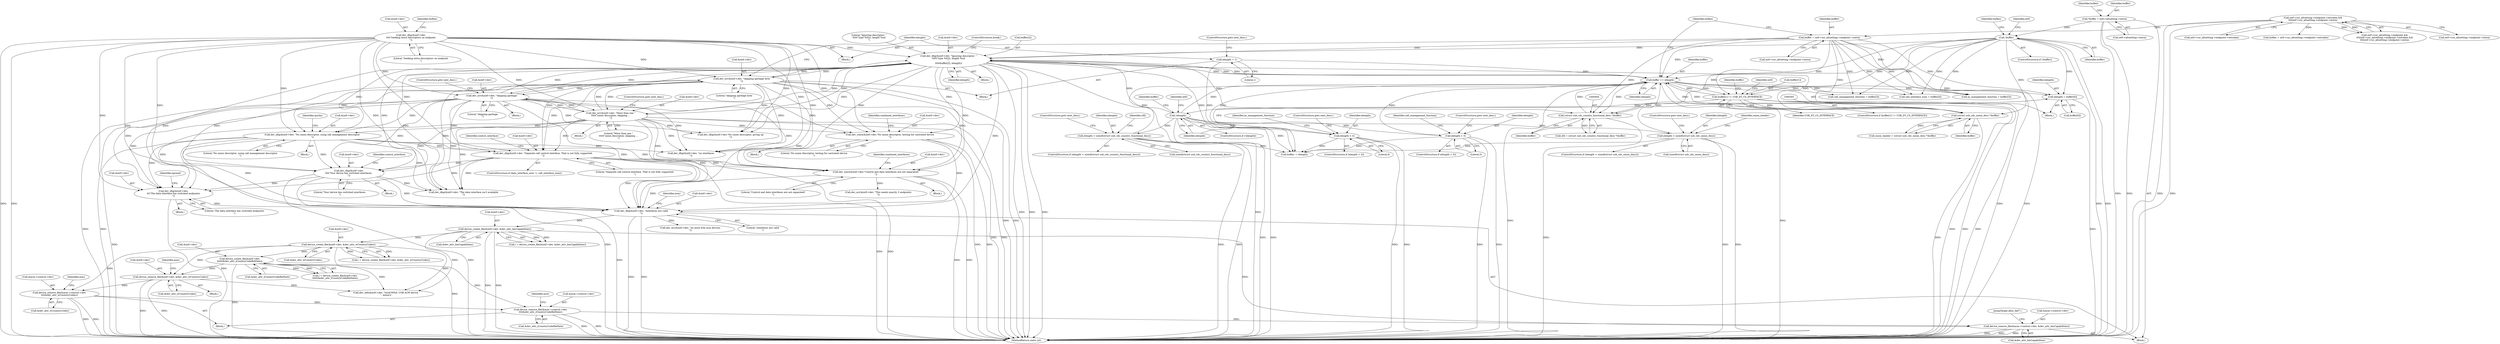 digraph "0_linux_8835ba4a39cf53f705417b3b3a94eb067673f2c9@API" {
"1001529" [label="(Call,device_remove_file(&acm->control->dev,\n\t\t\t\t&dev_attr_iCountryCodeRelDate))"];
"1001520" [label="(Call,device_remove_file(&acm->control->dev,\n\t\t\t\t&dev_attr_wCountryCodes))"];
"1001370" [label="(Call,device_remove_file(&intf->dev, &dev_attr_wCountryCodes))"];
"1001358" [label="(Call,device_create_file(&intf->dev,\n\t\t\t\t\t\t&dev_attr_iCountryCodeRelDate))"];
"1001329" [label="(Call,device_create_file(&intf->dev, &dev_attr_wCountryCodes))"];
"1001264" [label="(Call,device_create_file(&intf->dev, &dev_attr_bmCapabilities))"];
"1000811" [label="(Call,dev_dbg(&intf->dev, \"interfaces are valid\n\"))"];
"1000293" [label="(Call,dev_dbg(&intf->dev,\n\t\t\t\t\"Seeking extra descriptors on endpoint\n\"))"];
"1000342" [label="(Call,dev_err(&intf->dev, \"skipping garbage byte\n\"))"];
"1000439" [label="(Call,dev_dbg(&intf->dev, \"Ignoring descriptor: \"\n\t\t\t\t\t\"type %02x, length %ud\n\",\n\t\t\t\t\tbuffer[2], elength))"];
"1000359" [label="(Call,dev_err(&intf->dev, \"skipping garbage\n\"))"];
"1000381" [label="(Call,dev_err(&intf->dev, \"More than one \"\n\t\t\t\t\t\"union descriptor, skipping ...\n\"))"];
"1000454" [label="(Call,buffer += elength)"];
"1000348" [label="(Call,elength = 1)"];
"1000396" [label="(Call,elength < sizeof(struct usb_cdc_country_functional_desc))"];
"1000339" [label="(Call,!elength)"];
"1000333" [label="(Call,elength = buffer[0])"];
"1000308" [label="(Call,buffer = intf->cur_altsetting->endpoint->extra)"];
"1000277" [label="(Call,intf->cur_altsetting->endpoint->extralen &&\n\t\t\t\tintf->cur_altsetting->endpoint->extra)"];
"1000254" [label="(Call,!buffer)"];
"1000132" [label="(Call,*buffer = intf->altsetting->extra)"];
"1000411" [label="(Call,elength < 4)"];
"1000423" [label="(Call,elength < 5)"];
"1000373" [label="(Call,elength < sizeof(struct usb_cdc_union_desc))"];
"1000403" [label="(Call,(struct usb_cdc_country_functional_desc *)buffer)"];
"1000353" [label="(Call,buffer[1] != USB_DT_CS_INTERFACE)"];
"1000390" [label="(Call,(struct usb_cdc_union_desc *)buffer)"];
"1000801" [label="(Call,dev_dbg(&intf->dev,\n\t\t\t\"The data interface has switched endpoints\n\"))"];
"1000466" [label="(Call,dev_dbg(&intf->dev, \"No union descriptor, using call management descriptor\n\"))"];
"1000697" [label="(Call,dev_dbg(&intf->dev,\n\t\t\t\t\"Your device has switched interfaces.\n\"))"];
"1000569" [label="(Call,dev_dbg(&intf->dev, \"Separate call control interface. That is not fully supported.\n\"))"];
"1000580" [label="(Call,dev_warn(&intf->dev,\"Control and data interfaces are not separated!\n\"))"];
"1000516" [label="(Call,dev_warn(&intf->dev,\"No union descriptor, testing for castrated device\n\"))"];
"1001542" [label="(Call,device_remove_file(&acm->control->dev, &dev_attr_bmCapabilities))"];
"1000697" [label="(Call,dev_dbg(&intf->dev,\n\t\t\t\t\"Your device has switched interfaces.\n\"))"];
"1000423" [label="(Call,elength < 5)"];
"1001519" [label="(Block,)"];
"1000357" [label="(Identifier,USB_DT_CS_INTERFACE)"];
"1001363" [label="(Call,&dev_attr_iCountryCodeRelDate)"];
"1000422" [label="(ControlStructure,if (elength < 5))"];
"1001543" [label="(Call,&acm->control->dev)"];
"1000392" [label="(Identifier,buffer)"];
"1000816" [label="(Literal,\"interfaces are valid\n\")"];
"1000448" [label="(Identifier,elength)"];
"1001520" [label="(Call,device_remove_file(&acm->control->dev,\n\t\t\t\t&dev_attr_wCountryCodes))"];
"1000360" [label="(Call,&intf->dev)"];
"1001530" [label="(Call,&acm->control->dev)"];
"1001527" [label="(Call,&dev_attr_wCountryCodes)"];
"1001358" [label="(Call,device_create_file(&intf->dev,\n\t\t\t\t\t\t&dev_attr_iCountryCodeRelDate))"];
"1000818" [label="(Identifier,acm)"];
"1000577" [label="(Identifier,control_interface)"];
"1000292" [label="(Block,)"];
"1000377" [label="(ControlStructure,goto next_desc;)"];
"1000254" [label="(Call,!buffer)"];
"1000698" [label="(Call,&intf->dev)"];
"1000704" [label="(Identifier,control_interface)"];
"1000439" [label="(Call,dev_dbg(&intf->dev, \"Ignoring descriptor: \"\n\t\t\t\t\t\"type %02x, length %ud\n\",\n\t\t\t\t\tbuffer[2], elength))"];
"1000345" [label="(Identifier,intf)"];
"1000134" [label="(Call,intf->altsetting->extra)"];
"1000440" [label="(Call,&intf->dev)"];
"1000390" [label="(Call,(struct usb_cdc_union_desc *)buffer)"];
"1000396" [label="(Call,elength < sizeof(struct usb_cdc_country_functional_desc))"];
"1000398" [label="(Call,sizeof(struct usb_cdc_country_functional_desc))"];
"1000471" [label="(Literal,\"No union descriptor, using call management descriptor\n\")"];
"1000410" [label="(ControlStructure,if (elength < 4))"];
"1000426" [label="(ControlStructure,goto next_desc;)"];
"1000278" [label="(Call,intf->cur_altsetting->endpoint->extralen)"];
"1000349" [label="(Identifier,elength)"];
"1000587" [label="(Identifier,combined_interfaces)"];
"1000801" [label="(Call,dev_dbg(&intf->dev,\n\t\t\t\"The data interface has switched endpoints\n\"))"];
"1001370" [label="(Call,device_remove_file(&intf->dev, &dev_attr_wCountryCodes))"];
"1000380" [label="(Block,)"];
"1000449" [label="(ControlStructure,break;)"];
"1000580" [label="(Call,dev_warn(&intf->dev,\"Control and data interfaces are not separated!\n\"))"];
"1000515" [label="(Block,)"];
"1000293" [label="(Call,dev_dbg(&intf->dev,\n\t\t\t\t\"Seeking extra descriptors on endpoint\n\"))"];
"1001615" [label="(MethodReturn,static int)"];
"1000702" [label="(Literal,\"Your device has switched interfaces.\n\")"];
"1000806" [label="(Literal,\"The data interface has switched endpoints\n\")"];
"1000570" [label="(Call,&intf->dev)"];
"1000300" [label="(Identifier,buflen)"];
"1000603" [label="(Call,dev_err(&intf->dev, \"This needs exactly 3 endpoints\n\"))"];
"1001542" [label="(Call,device_remove_file(&acm->control->dev, &dev_attr_bmCapabilities))"];
"1000454" [label="(Call,buffer += elength)"];
"1000382" [label="(Call,&intf->dev)"];
"1000374" [label="(Identifier,elength)"];
"1000340" [label="(Identifier,elength)"];
"1000373" [label="(Call,elength < sizeof(struct usb_cdc_union_desc))"];
"1001264" [label="(Call,device_create_file(&intf->dev, &dev_attr_bmCapabilities))"];
"1001551" [label="(JumpTarget,alloc_fail7:)"];
"1001521" [label="(Call,&acm->control->dev)"];
"1000294" [label="(Call,&intf->dev)"];
"1000132" [label="(Call,*buffer = intf->altsetting->extra)"];
"1001433" [label="(Call,dev_info(&intf->dev, \"ttyACM%d: USB ACM device\n\", minor))"];
"1000277" [label="(Call,intf->cur_altsetting->endpoint->extralen &&\n\t\t\t\tintf->cur_altsetting->endpoint->extra)"];
"1000811" [label="(Call,dev_dbg(&intf->dev, \"interfaces are valid\n\"))"];
"1000339" [label="(Call,!elength)"];
"1000309" [label="(Identifier,buffer)"];
"1000574" [label="(Literal,\"Separate call control interface. That is not fully supported.\n\")"];
"1001327" [label="(Call,i = device_create_file(&intf->dev, &dev_attr_wCountryCodes))"];
"1000456" [label="(Identifier,elength)"];
"1000299" [label="(Call,buflen = intf->cur_altsetting->endpoint->extralen)"];
"1000364" [label="(Literal,\"skipping garbage\n\")"];
"1001533" [label="(Identifier,acm)"];
"1000569" [label="(Call,dev_dbg(&intf->dev, \"Separate call control interface. That is not fully supported.\n\"))"];
"1000412" [label="(Identifier,elength)"];
"1000523" [label="(Identifier,combined_interfaces)"];
"1000427" [label="(Call,call_management_function = buffer[3])"];
"1000350" [label="(Literal,1)"];
"1000432" [label="(Call,call_interface_num = buffer[4])"];
"1000260" [label="(Identifier,intf)"];
"1000381" [label="(Call,dev_err(&intf->dev, \"More than one \"\n\t\t\t\t\t\"union descriptor, skipping ...\n\"))"];
"1000411" [label="(Call,elength < 4)"];
"1000359" [label="(Call,dev_err(&intf->dev, \"skipping garbage\n\"))"];
"1000141" [label="(Identifier,buflen)"];
"1000343" [label="(Call,&intf->dev)"];
"1000375" [label="(Call,sizeof(struct usb_cdc_union_desc))"];
"1001529" [label="(Call,device_remove_file(&acm->control->dev,\n\t\t\t\t&dev_attr_iCountryCodeRelDate))"];
"1000362" [label="(Identifier,intf)"];
"1001549" [label="(Call,&dev_attr_bmCapabilities)"];
"1000332" [label="(Block,)"];
"1000298" [label="(Literal,\"Seeking extra descriptors on endpoint\n\")"];
"1000333" [label="(Call,elength = buffer[0])"];
"1000342" [label="(Call,dev_err(&intf->dev, \"skipping garbage byte\n\"))"];
"1000474" [label="(Identifier,quirks)"];
"1000387" [label="(ControlStructure,goto next_desc;)"];
"1000451" [label="(Call,buflen -= elength)"];
"1000579" [label="(Block,)"];
"1001265" [label="(Call,&intf->dev)"];
"1000268" [label="(Identifier,buflen)"];
"1000354" [label="(Call,buffer[1])"];
"1000403" [label="(Call,(struct usb_cdc_country_functional_desc *)buffer)"];
"1000401" [label="(Call,cfd = (struct usb_cdc_country_functional_desc *)buffer)"];
"1000812" [label="(Call,&intf->dev)"];
"1001359" [label="(Call,&intf->dev)"];
"1000370" [label="(Block,)"];
"1000352" [label="(ControlStructure,if (buffer[1] != USB_DT_CS_INTERFACE))"];
"1001379" [label="(Identifier,acm)"];
"1000255" [label="(Identifier,buffer)"];
"1000424" [label="(Identifier,elength)"];
"1000413" [label="(Literal,4)"];
"1000122" [label="(Block,)"];
"1000800" [label="(Block,)"];
"1000808" [label="(Identifier,epread)"];
"1000395" [label="(ControlStructure,if (elength < sizeof(struct usb_cdc_country_functional_desc)))"];
"1000565" [label="(ControlStructure,if (data_interface_num != call_interface_num))"];
"1000445" [label="(Call,buffer[2])"];
"1000358" [label="(Block,)"];
"1000330" [label="(Identifier,buflen)"];
"1000338" [label="(ControlStructure,if (!elength))"];
"1000348" [label="(Call,elength = 1)"];
"1000585" [label="(Literal,\"Control and data interfaces are not separated!\n\")"];
"1000310" [label="(Call,intf->cur_altsetting->endpoint->extra)"];
"1000466" [label="(Call,dev_dbg(&intf->dev, \"No union descriptor, using call management descriptor\n\"))"];
"1001356" [label="(Call,i = device_create_file(&intf->dev,\n\t\t\t\t\t\t&dev_attr_iCountryCodeRelDate))"];
"1000467" [label="(Call,&intf->dev)"];
"1000581" [label="(Call,&intf->dev)"];
"1000728" [label="(Call,dev_dbg(&intf->dev, \"The data interface isn't available\n\"))"];
"1000253" [label="(ControlStructure,if (!buffer))"];
"1001262" [label="(Call,i = device_create_file(&intf->dev, &dev_attr_bmCapabilities))"];
"1000351" [label="(ControlStructure,goto next_desc;)"];
"1001330" [label="(Call,&intf->dev)"];
"1000388" [label="(Call,union_header = (struct usb_cdc_union_desc *)buffer)"];
"1001375" [label="(Call,&dev_attr_wCountryCodes)"];
"1000397" [label="(Identifier,elength)"];
"1001334" [label="(Call,&dev_attr_wCountryCodes)"];
"1001269" [label="(Call,&dev_attr_bmCapabilities)"];
"1000386" [label="(Literal,\"More than one \"\n\t\t\t\t\t\"union descriptor, skipping ...\n\")"];
"1000365" [label="(ControlStructure,goto next_desc;)"];
"1001536" [label="(Call,&dev_attr_iCountryCodeRelDate)"];
"1000415" [label="(Call,ac_management_function = buffer[3])"];
"1000696" [label="(Block,)"];
"1000425" [label="(Literal,5)"];
"1000271" [label="(Call,intf->cur_altsetting->endpoint &&\n\t\t\t\tintf->cur_altsetting->endpoint->extralen &&\n\t\t\t\tintf->cur_altsetting->endpoint->extra)"];
"1000416" [label="(Identifier,ac_management_function)"];
"1000465" [label="(Block,)"];
"1000517" [label="(Call,&intf->dev)"];
"1000402" [label="(Identifier,cfd)"];
"1000334" [label="(Identifier,elength)"];
"1000444" [label="(Literal,\"Ignoring descriptor: \"\n\t\t\t\t\t\"type %02x, length %ud\n\")"];
"1000516" [label="(Call,dev_warn(&intf->dev,\"No union descriptor, testing for castrated device\n\"))"];
"1001540" [label="(Identifier,acm)"];
"1000556" [label="(Call,dev_dbg(&intf->dev, \"no interfaces\n\"))"];
"1000802" [label="(Call,&intf->dev)"];
"1001329" [label="(Call,device_create_file(&intf->dev, &dev_attr_wCountryCodes))"];
"1000133" [label="(Identifier,buffer)"];
"1000372" [label="(ControlStructure,if (elength < sizeof(struct usb_cdc_union_desc)))"];
"1000341" [label="(Block,)"];
"1000428" [label="(Identifier,call_management_function)"];
"1000347" [label="(Literal,\"skipping garbage byte\n\")"];
"1000308" [label="(Call,buffer = intf->cur_altsetting->endpoint->extra)"];
"1000400" [label="(ControlStructure,goto next_desc;)"];
"1000355" [label="(Identifier,buffer)"];
"1000335" [label="(Call,buffer[0])"];
"1001371" [label="(Call,&intf->dev)"];
"1000379" [label="(Identifier,union_header)"];
"1000285" [label="(Call,intf->cur_altsetting->endpoint->extra)"];
"1000414" [label="(ControlStructure,goto next_desc;)"];
"1000505" [label="(Call,dev_dbg(&intf->dev,\"No union descriptor, giving up\n\"))"];
"1000353" [label="(Call,buffer[1] != USB_DT_CS_INTERFACE)"];
"1000837" [label="(Call,dev_err(&intf->dev, \"no more free acm devices\n\"))"];
"1000521" [label="(Literal,\"No union descriptor, testing for castrated device\n\")"];
"1001369" [label="(Block,)"];
"1000368" [label="(Identifier,buffer)"];
"1000455" [label="(Identifier,buffer)"];
"1000405" [label="(Identifier,buffer)"];
"1001529" -> "1001519"  [label="AST: "];
"1001529" -> "1001536"  [label="CFG: "];
"1001530" -> "1001529"  [label="AST: "];
"1001536" -> "1001529"  [label="AST: "];
"1001540" -> "1001529"  [label="CFG: "];
"1001529" -> "1001615"  [label="DDG: "];
"1001529" -> "1001615"  [label="DDG: "];
"1001520" -> "1001529"  [label="DDG: "];
"1001358" -> "1001529"  [label="DDG: "];
"1001529" -> "1001542"  [label="DDG: "];
"1001520" -> "1001519"  [label="AST: "];
"1001520" -> "1001527"  [label="CFG: "];
"1001521" -> "1001520"  [label="AST: "];
"1001527" -> "1001520"  [label="AST: "];
"1001533" -> "1001520"  [label="CFG: "];
"1001520" -> "1001615"  [label="DDG: "];
"1001520" -> "1001615"  [label="DDG: "];
"1001370" -> "1001520"  [label="DDG: "];
"1001329" -> "1001520"  [label="DDG: "];
"1001370" -> "1001369"  [label="AST: "];
"1001370" -> "1001375"  [label="CFG: "];
"1001371" -> "1001370"  [label="AST: "];
"1001375" -> "1001370"  [label="AST: "];
"1001379" -> "1001370"  [label="CFG: "];
"1001370" -> "1001615"  [label="DDG: "];
"1001370" -> "1001615"  [label="DDG: "];
"1001358" -> "1001370"  [label="DDG: "];
"1001329" -> "1001370"  [label="DDG: "];
"1001370" -> "1001433"  [label="DDG: "];
"1001358" -> "1001356"  [label="AST: "];
"1001358" -> "1001363"  [label="CFG: "];
"1001359" -> "1001358"  [label="AST: "];
"1001363" -> "1001358"  [label="AST: "];
"1001356" -> "1001358"  [label="CFG: "];
"1001358" -> "1001615"  [label="DDG: "];
"1001358" -> "1001356"  [label="DDG: "];
"1001358" -> "1001356"  [label="DDG: "];
"1001329" -> "1001358"  [label="DDG: "];
"1001358" -> "1001433"  [label="DDG: "];
"1001329" -> "1001327"  [label="AST: "];
"1001329" -> "1001334"  [label="CFG: "];
"1001330" -> "1001329"  [label="AST: "];
"1001334" -> "1001329"  [label="AST: "];
"1001327" -> "1001329"  [label="CFG: "];
"1001329" -> "1001615"  [label="DDG: "];
"1001329" -> "1001327"  [label="DDG: "];
"1001329" -> "1001327"  [label="DDG: "];
"1001264" -> "1001329"  [label="DDG: "];
"1001329" -> "1001433"  [label="DDG: "];
"1001264" -> "1001262"  [label="AST: "];
"1001264" -> "1001269"  [label="CFG: "];
"1001265" -> "1001264"  [label="AST: "];
"1001269" -> "1001264"  [label="AST: "];
"1001262" -> "1001264"  [label="CFG: "];
"1001264" -> "1001615"  [label="DDG: "];
"1001264" -> "1001615"  [label="DDG: "];
"1001264" -> "1001262"  [label="DDG: "];
"1001264" -> "1001262"  [label="DDG: "];
"1000811" -> "1001264"  [label="DDG: "];
"1001264" -> "1001433"  [label="DDG: "];
"1001264" -> "1001542"  [label="DDG: "];
"1000811" -> "1000122"  [label="AST: "];
"1000811" -> "1000816"  [label="CFG: "];
"1000812" -> "1000811"  [label="AST: "];
"1000816" -> "1000811"  [label="AST: "];
"1000818" -> "1000811"  [label="CFG: "];
"1000811" -> "1001615"  [label="DDG: "];
"1000811" -> "1001615"  [label="DDG: "];
"1000293" -> "1000811"  [label="DDG: "];
"1000342" -> "1000811"  [label="DDG: "];
"1000439" -> "1000811"  [label="DDG: "];
"1000801" -> "1000811"  [label="DDG: "];
"1000466" -> "1000811"  [label="DDG: "];
"1000580" -> "1000811"  [label="DDG: "];
"1000381" -> "1000811"  [label="DDG: "];
"1000359" -> "1000811"  [label="DDG: "];
"1000569" -> "1000811"  [label="DDG: "];
"1000697" -> "1000811"  [label="DDG: "];
"1000516" -> "1000811"  [label="DDG: "];
"1000811" -> "1000837"  [label="DDG: "];
"1000293" -> "1000292"  [label="AST: "];
"1000293" -> "1000298"  [label="CFG: "];
"1000294" -> "1000293"  [label="AST: "];
"1000298" -> "1000293"  [label="AST: "];
"1000300" -> "1000293"  [label="CFG: "];
"1000293" -> "1001615"  [label="DDG: "];
"1000293" -> "1001615"  [label="DDG: "];
"1000293" -> "1000342"  [label="DDG: "];
"1000293" -> "1000359"  [label="DDG: "];
"1000293" -> "1000381"  [label="DDG: "];
"1000293" -> "1000439"  [label="DDG: "];
"1000293" -> "1000466"  [label="DDG: "];
"1000293" -> "1000505"  [label="DDG: "];
"1000293" -> "1000516"  [label="DDG: "];
"1000293" -> "1000556"  [label="DDG: "];
"1000293" -> "1000569"  [label="DDG: "];
"1000293" -> "1000580"  [label="DDG: "];
"1000293" -> "1000697"  [label="DDG: "];
"1000293" -> "1000728"  [label="DDG: "];
"1000293" -> "1000801"  [label="DDG: "];
"1000342" -> "1000341"  [label="AST: "];
"1000342" -> "1000347"  [label="CFG: "];
"1000343" -> "1000342"  [label="AST: "];
"1000347" -> "1000342"  [label="AST: "];
"1000349" -> "1000342"  [label="CFG: "];
"1000342" -> "1001615"  [label="DDG: "];
"1000342" -> "1001615"  [label="DDG: "];
"1000439" -> "1000342"  [label="DDG: "];
"1000359" -> "1000342"  [label="DDG: "];
"1000381" -> "1000342"  [label="DDG: "];
"1000342" -> "1000359"  [label="DDG: "];
"1000342" -> "1000381"  [label="DDG: "];
"1000342" -> "1000439"  [label="DDG: "];
"1000342" -> "1000466"  [label="DDG: "];
"1000342" -> "1000505"  [label="DDG: "];
"1000342" -> "1000516"  [label="DDG: "];
"1000342" -> "1000556"  [label="DDG: "];
"1000342" -> "1000569"  [label="DDG: "];
"1000342" -> "1000580"  [label="DDG: "];
"1000342" -> "1000697"  [label="DDG: "];
"1000342" -> "1000728"  [label="DDG: "];
"1000342" -> "1000801"  [label="DDG: "];
"1000439" -> "1000370"  [label="AST: "];
"1000439" -> "1000448"  [label="CFG: "];
"1000440" -> "1000439"  [label="AST: "];
"1000444" -> "1000439"  [label="AST: "];
"1000445" -> "1000439"  [label="AST: "];
"1000448" -> "1000439"  [label="AST: "];
"1000449" -> "1000439"  [label="CFG: "];
"1000439" -> "1001615"  [label="DDG: "];
"1000439" -> "1001615"  [label="DDG: "];
"1000439" -> "1001615"  [label="DDG: "];
"1000439" -> "1001615"  [label="DDG: "];
"1000439" -> "1000359"  [label="DDG: "];
"1000439" -> "1000381"  [label="DDG: "];
"1000439" -> "1000390"  [label="DDG: "];
"1000439" -> "1000403"  [label="DDG: "];
"1000359" -> "1000439"  [label="DDG: "];
"1000381" -> "1000439"  [label="DDG: "];
"1000454" -> "1000439"  [label="DDG: "];
"1000308" -> "1000439"  [label="DDG: "];
"1000254" -> "1000439"  [label="DDG: "];
"1000339" -> "1000439"  [label="DDG: "];
"1000439" -> "1000451"  [label="DDG: "];
"1000439" -> "1000454"  [label="DDG: "];
"1000439" -> "1000454"  [label="DDG: "];
"1000439" -> "1000466"  [label="DDG: "];
"1000439" -> "1000505"  [label="DDG: "];
"1000439" -> "1000516"  [label="DDG: "];
"1000439" -> "1000556"  [label="DDG: "];
"1000439" -> "1000569"  [label="DDG: "];
"1000439" -> "1000580"  [label="DDG: "];
"1000439" -> "1000697"  [label="DDG: "];
"1000439" -> "1000728"  [label="DDG: "];
"1000439" -> "1000801"  [label="DDG: "];
"1000359" -> "1000358"  [label="AST: "];
"1000359" -> "1000364"  [label="CFG: "];
"1000360" -> "1000359"  [label="AST: "];
"1000364" -> "1000359"  [label="AST: "];
"1000365" -> "1000359"  [label="CFG: "];
"1000359" -> "1001615"  [label="DDG: "];
"1000359" -> "1001615"  [label="DDG: "];
"1000381" -> "1000359"  [label="DDG: "];
"1000359" -> "1000381"  [label="DDG: "];
"1000359" -> "1000466"  [label="DDG: "];
"1000359" -> "1000505"  [label="DDG: "];
"1000359" -> "1000516"  [label="DDG: "];
"1000359" -> "1000556"  [label="DDG: "];
"1000359" -> "1000569"  [label="DDG: "];
"1000359" -> "1000580"  [label="DDG: "];
"1000359" -> "1000697"  [label="DDG: "];
"1000359" -> "1000728"  [label="DDG: "];
"1000359" -> "1000801"  [label="DDG: "];
"1000381" -> "1000380"  [label="AST: "];
"1000381" -> "1000386"  [label="CFG: "];
"1000382" -> "1000381"  [label="AST: "];
"1000386" -> "1000381"  [label="AST: "];
"1000387" -> "1000381"  [label="CFG: "];
"1000381" -> "1001615"  [label="DDG: "];
"1000381" -> "1001615"  [label="DDG: "];
"1000381" -> "1000466"  [label="DDG: "];
"1000381" -> "1000505"  [label="DDG: "];
"1000381" -> "1000516"  [label="DDG: "];
"1000381" -> "1000556"  [label="DDG: "];
"1000381" -> "1000569"  [label="DDG: "];
"1000381" -> "1000580"  [label="DDG: "];
"1000381" -> "1000697"  [label="DDG: "];
"1000381" -> "1000728"  [label="DDG: "];
"1000381" -> "1000801"  [label="DDG: "];
"1000454" -> "1000332"  [label="AST: "];
"1000454" -> "1000456"  [label="CFG: "];
"1000455" -> "1000454"  [label="AST: "];
"1000456" -> "1000454"  [label="AST: "];
"1000330" -> "1000454"  [label="CFG: "];
"1000454" -> "1001615"  [label="DDG: "];
"1000454" -> "1001615"  [label="DDG: "];
"1000454" -> "1000333"  [label="DDG: "];
"1000454" -> "1000353"  [label="DDG: "];
"1000454" -> "1000390"  [label="DDG: "];
"1000454" -> "1000403"  [label="DDG: "];
"1000454" -> "1000415"  [label="DDG: "];
"1000454" -> "1000427"  [label="DDG: "];
"1000454" -> "1000432"  [label="DDG: "];
"1000348" -> "1000454"  [label="DDG: "];
"1000396" -> "1000454"  [label="DDG: "];
"1000411" -> "1000454"  [label="DDG: "];
"1000423" -> "1000454"  [label="DDG: "];
"1000339" -> "1000454"  [label="DDG: "];
"1000373" -> "1000454"  [label="DDG: "];
"1000308" -> "1000454"  [label="DDG: "];
"1000403" -> "1000454"  [label="DDG: "];
"1000353" -> "1000454"  [label="DDG: "];
"1000254" -> "1000454"  [label="DDG: "];
"1000390" -> "1000454"  [label="DDG: "];
"1000348" -> "1000341"  [label="AST: "];
"1000348" -> "1000350"  [label="CFG: "];
"1000349" -> "1000348"  [label="AST: "];
"1000350" -> "1000348"  [label="AST: "];
"1000351" -> "1000348"  [label="CFG: "];
"1000348" -> "1000451"  [label="DDG: "];
"1000396" -> "1000395"  [label="AST: "];
"1000396" -> "1000398"  [label="CFG: "];
"1000397" -> "1000396"  [label="AST: "];
"1000398" -> "1000396"  [label="AST: "];
"1000400" -> "1000396"  [label="CFG: "];
"1000402" -> "1000396"  [label="CFG: "];
"1000396" -> "1001615"  [label="DDG: "];
"1000396" -> "1001615"  [label="DDG: "];
"1000339" -> "1000396"  [label="DDG: "];
"1000396" -> "1000451"  [label="DDG: "];
"1000339" -> "1000338"  [label="AST: "];
"1000339" -> "1000340"  [label="CFG: "];
"1000340" -> "1000339"  [label="AST: "];
"1000345" -> "1000339"  [label="CFG: "];
"1000355" -> "1000339"  [label="CFG: "];
"1000339" -> "1001615"  [label="DDG: "];
"1000339" -> "1001615"  [label="DDG: "];
"1000333" -> "1000339"  [label="DDG: "];
"1000339" -> "1000373"  [label="DDG: "];
"1000339" -> "1000411"  [label="DDG: "];
"1000339" -> "1000423"  [label="DDG: "];
"1000339" -> "1000451"  [label="DDG: "];
"1000333" -> "1000332"  [label="AST: "];
"1000333" -> "1000335"  [label="CFG: "];
"1000334" -> "1000333"  [label="AST: "];
"1000335" -> "1000333"  [label="AST: "];
"1000340" -> "1000333"  [label="CFG: "];
"1000333" -> "1001615"  [label="DDG: "];
"1000308" -> "1000333"  [label="DDG: "];
"1000254" -> "1000333"  [label="DDG: "];
"1000308" -> "1000292"  [label="AST: "];
"1000308" -> "1000310"  [label="CFG: "];
"1000309" -> "1000308"  [label="AST: "];
"1000310" -> "1000308"  [label="AST: "];
"1000330" -> "1000308"  [label="CFG: "];
"1000308" -> "1001615"  [label="DDG: "];
"1000308" -> "1001615"  [label="DDG: "];
"1000277" -> "1000308"  [label="DDG: "];
"1000308" -> "1000353"  [label="DDG: "];
"1000308" -> "1000390"  [label="DDG: "];
"1000308" -> "1000403"  [label="DDG: "];
"1000308" -> "1000415"  [label="DDG: "];
"1000308" -> "1000427"  [label="DDG: "];
"1000308" -> "1000432"  [label="DDG: "];
"1000277" -> "1000271"  [label="AST: "];
"1000277" -> "1000278"  [label="CFG: "];
"1000277" -> "1000285"  [label="CFG: "];
"1000278" -> "1000277"  [label="AST: "];
"1000285" -> "1000277"  [label="AST: "];
"1000271" -> "1000277"  [label="CFG: "];
"1000277" -> "1001615"  [label="DDG: "];
"1000277" -> "1001615"  [label="DDG: "];
"1000277" -> "1000271"  [label="DDG: "];
"1000277" -> "1000271"  [label="DDG: "];
"1000277" -> "1000299"  [label="DDG: "];
"1000254" -> "1000253"  [label="AST: "];
"1000254" -> "1000255"  [label="CFG: "];
"1000255" -> "1000254"  [label="AST: "];
"1000260" -> "1000254"  [label="CFG: "];
"1000268" -> "1000254"  [label="CFG: "];
"1000254" -> "1001615"  [label="DDG: "];
"1000254" -> "1001615"  [label="DDG: "];
"1000132" -> "1000254"  [label="DDG: "];
"1000254" -> "1000353"  [label="DDG: "];
"1000254" -> "1000390"  [label="DDG: "];
"1000254" -> "1000403"  [label="DDG: "];
"1000254" -> "1000415"  [label="DDG: "];
"1000254" -> "1000427"  [label="DDG: "];
"1000254" -> "1000432"  [label="DDG: "];
"1000132" -> "1000122"  [label="AST: "];
"1000132" -> "1000134"  [label="CFG: "];
"1000133" -> "1000132"  [label="AST: "];
"1000134" -> "1000132"  [label="AST: "];
"1000141" -> "1000132"  [label="CFG: "];
"1000132" -> "1001615"  [label="DDG: "];
"1000132" -> "1001615"  [label="DDG: "];
"1000411" -> "1000410"  [label="AST: "];
"1000411" -> "1000413"  [label="CFG: "];
"1000412" -> "1000411"  [label="AST: "];
"1000413" -> "1000411"  [label="AST: "];
"1000414" -> "1000411"  [label="CFG: "];
"1000416" -> "1000411"  [label="CFG: "];
"1000411" -> "1001615"  [label="DDG: "];
"1000411" -> "1001615"  [label="DDG: "];
"1000411" -> "1000451"  [label="DDG: "];
"1000423" -> "1000422"  [label="AST: "];
"1000423" -> "1000425"  [label="CFG: "];
"1000424" -> "1000423"  [label="AST: "];
"1000425" -> "1000423"  [label="AST: "];
"1000426" -> "1000423"  [label="CFG: "];
"1000428" -> "1000423"  [label="CFG: "];
"1000423" -> "1001615"  [label="DDG: "];
"1000423" -> "1001615"  [label="DDG: "];
"1000423" -> "1000451"  [label="DDG: "];
"1000373" -> "1000372"  [label="AST: "];
"1000373" -> "1000375"  [label="CFG: "];
"1000374" -> "1000373"  [label="AST: "];
"1000375" -> "1000373"  [label="AST: "];
"1000377" -> "1000373"  [label="CFG: "];
"1000379" -> "1000373"  [label="CFG: "];
"1000373" -> "1001615"  [label="DDG: "];
"1000373" -> "1001615"  [label="DDG: "];
"1000373" -> "1000451"  [label="DDG: "];
"1000403" -> "1000401"  [label="AST: "];
"1000403" -> "1000405"  [label="CFG: "];
"1000404" -> "1000403"  [label="AST: "];
"1000405" -> "1000403"  [label="AST: "];
"1000401" -> "1000403"  [label="CFG: "];
"1000403" -> "1001615"  [label="DDG: "];
"1000403" -> "1000401"  [label="DDG: "];
"1000353" -> "1000403"  [label="DDG: "];
"1000353" -> "1000352"  [label="AST: "];
"1000353" -> "1000357"  [label="CFG: "];
"1000354" -> "1000353"  [label="AST: "];
"1000357" -> "1000353"  [label="AST: "];
"1000362" -> "1000353"  [label="CFG: "];
"1000368" -> "1000353"  [label="CFG: "];
"1000353" -> "1001615"  [label="DDG: "];
"1000353" -> "1001615"  [label="DDG: "];
"1000353" -> "1001615"  [label="DDG: "];
"1000353" -> "1000390"  [label="DDG: "];
"1000390" -> "1000388"  [label="AST: "];
"1000390" -> "1000392"  [label="CFG: "];
"1000391" -> "1000390"  [label="AST: "];
"1000392" -> "1000390"  [label="AST: "];
"1000388" -> "1000390"  [label="CFG: "];
"1000390" -> "1001615"  [label="DDG: "];
"1000390" -> "1000388"  [label="DDG: "];
"1000801" -> "1000800"  [label="AST: "];
"1000801" -> "1000806"  [label="CFG: "];
"1000802" -> "1000801"  [label="AST: "];
"1000806" -> "1000801"  [label="AST: "];
"1000808" -> "1000801"  [label="CFG: "];
"1000801" -> "1001615"  [label="DDG: "];
"1000466" -> "1000801"  [label="DDG: "];
"1000697" -> "1000801"  [label="DDG: "];
"1000569" -> "1000801"  [label="DDG: "];
"1000466" -> "1000465"  [label="AST: "];
"1000466" -> "1000471"  [label="CFG: "];
"1000467" -> "1000466"  [label="AST: "];
"1000471" -> "1000466"  [label="AST: "];
"1000474" -> "1000466"  [label="CFG: "];
"1000466" -> "1001615"  [label="DDG: "];
"1000466" -> "1001615"  [label="DDG: "];
"1000466" -> "1000556"  [label="DDG: "];
"1000466" -> "1000569"  [label="DDG: "];
"1000466" -> "1000580"  [label="DDG: "];
"1000466" -> "1000697"  [label="DDG: "];
"1000466" -> "1000728"  [label="DDG: "];
"1000697" -> "1000696"  [label="AST: "];
"1000697" -> "1000702"  [label="CFG: "];
"1000698" -> "1000697"  [label="AST: "];
"1000702" -> "1000697"  [label="AST: "];
"1000704" -> "1000697"  [label="CFG: "];
"1000697" -> "1001615"  [label="DDG: "];
"1000697" -> "1001615"  [label="DDG: "];
"1000569" -> "1000697"  [label="DDG: "];
"1000697" -> "1000728"  [label="DDG: "];
"1000569" -> "1000565"  [label="AST: "];
"1000569" -> "1000574"  [label="CFG: "];
"1000570" -> "1000569"  [label="AST: "];
"1000574" -> "1000569"  [label="AST: "];
"1000577" -> "1000569"  [label="CFG: "];
"1000569" -> "1001615"  [label="DDG: "];
"1000569" -> "1001615"  [label="DDG: "];
"1000569" -> "1000580"  [label="DDG: "];
"1000569" -> "1000728"  [label="DDG: "];
"1000580" -> "1000579"  [label="AST: "];
"1000580" -> "1000585"  [label="CFG: "];
"1000581" -> "1000580"  [label="AST: "];
"1000585" -> "1000580"  [label="AST: "];
"1000587" -> "1000580"  [label="CFG: "];
"1000580" -> "1001615"  [label="DDG: "];
"1000580" -> "1001615"  [label="DDG: "];
"1000580" -> "1000603"  [label="DDG: "];
"1000516" -> "1000515"  [label="AST: "];
"1000516" -> "1000521"  [label="CFG: "];
"1000517" -> "1000516"  [label="AST: "];
"1000521" -> "1000516"  [label="AST: "];
"1000523" -> "1000516"  [label="CFG: "];
"1000516" -> "1001615"  [label="DDG: "];
"1000516" -> "1001615"  [label="DDG: "];
"1001542" -> "1000122"  [label="AST: "];
"1001542" -> "1001549"  [label="CFG: "];
"1001543" -> "1001542"  [label="AST: "];
"1001549" -> "1001542"  [label="AST: "];
"1001551" -> "1001542"  [label="CFG: "];
"1001542" -> "1001615"  [label="DDG: "];
"1001542" -> "1001615"  [label="DDG: "];
"1001542" -> "1001615"  [label="DDG: "];
}
